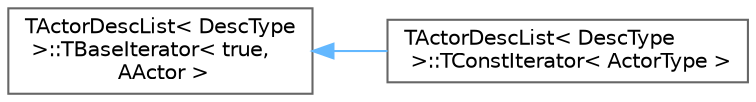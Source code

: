 digraph "Graphical Class Hierarchy"
{
 // INTERACTIVE_SVG=YES
 // LATEX_PDF_SIZE
  bgcolor="transparent";
  edge [fontname=Helvetica,fontsize=10,labelfontname=Helvetica,labelfontsize=10];
  node [fontname=Helvetica,fontsize=10,shape=box,height=0.2,width=0.4];
  rankdir="LR";
  Node0 [id="Node000000",label="TActorDescList\< DescType\l \>::TBaseIterator\< true,\l AActor \>",height=0.2,width=0.4,color="grey40", fillcolor="white", style="filled",URL="$d8/d7a/classTActorDescList_1_1TBaseIterator.html",tooltip=" "];
  Node0 -> Node1 [id="edge6061_Node000000_Node000001",dir="back",color="steelblue1",style="solid",tooltip=" "];
  Node1 [id="Node000001",label="TActorDescList\< DescType\l \>::TConstIterator\< ActorType \>",height=0.2,width=0.4,color="grey40", fillcolor="white", style="filled",URL="$dc/d43/classTActorDescList_1_1TConstIterator.html",tooltip=" "];
}
